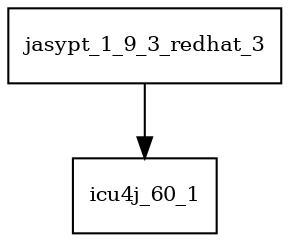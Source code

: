 digraph jasypt_1_9_3_redhat_3_dependencies {
  node [shape = box, fontsize=10.0];
  jasypt_1_9_3_redhat_3 -> icu4j_60_1;
}
